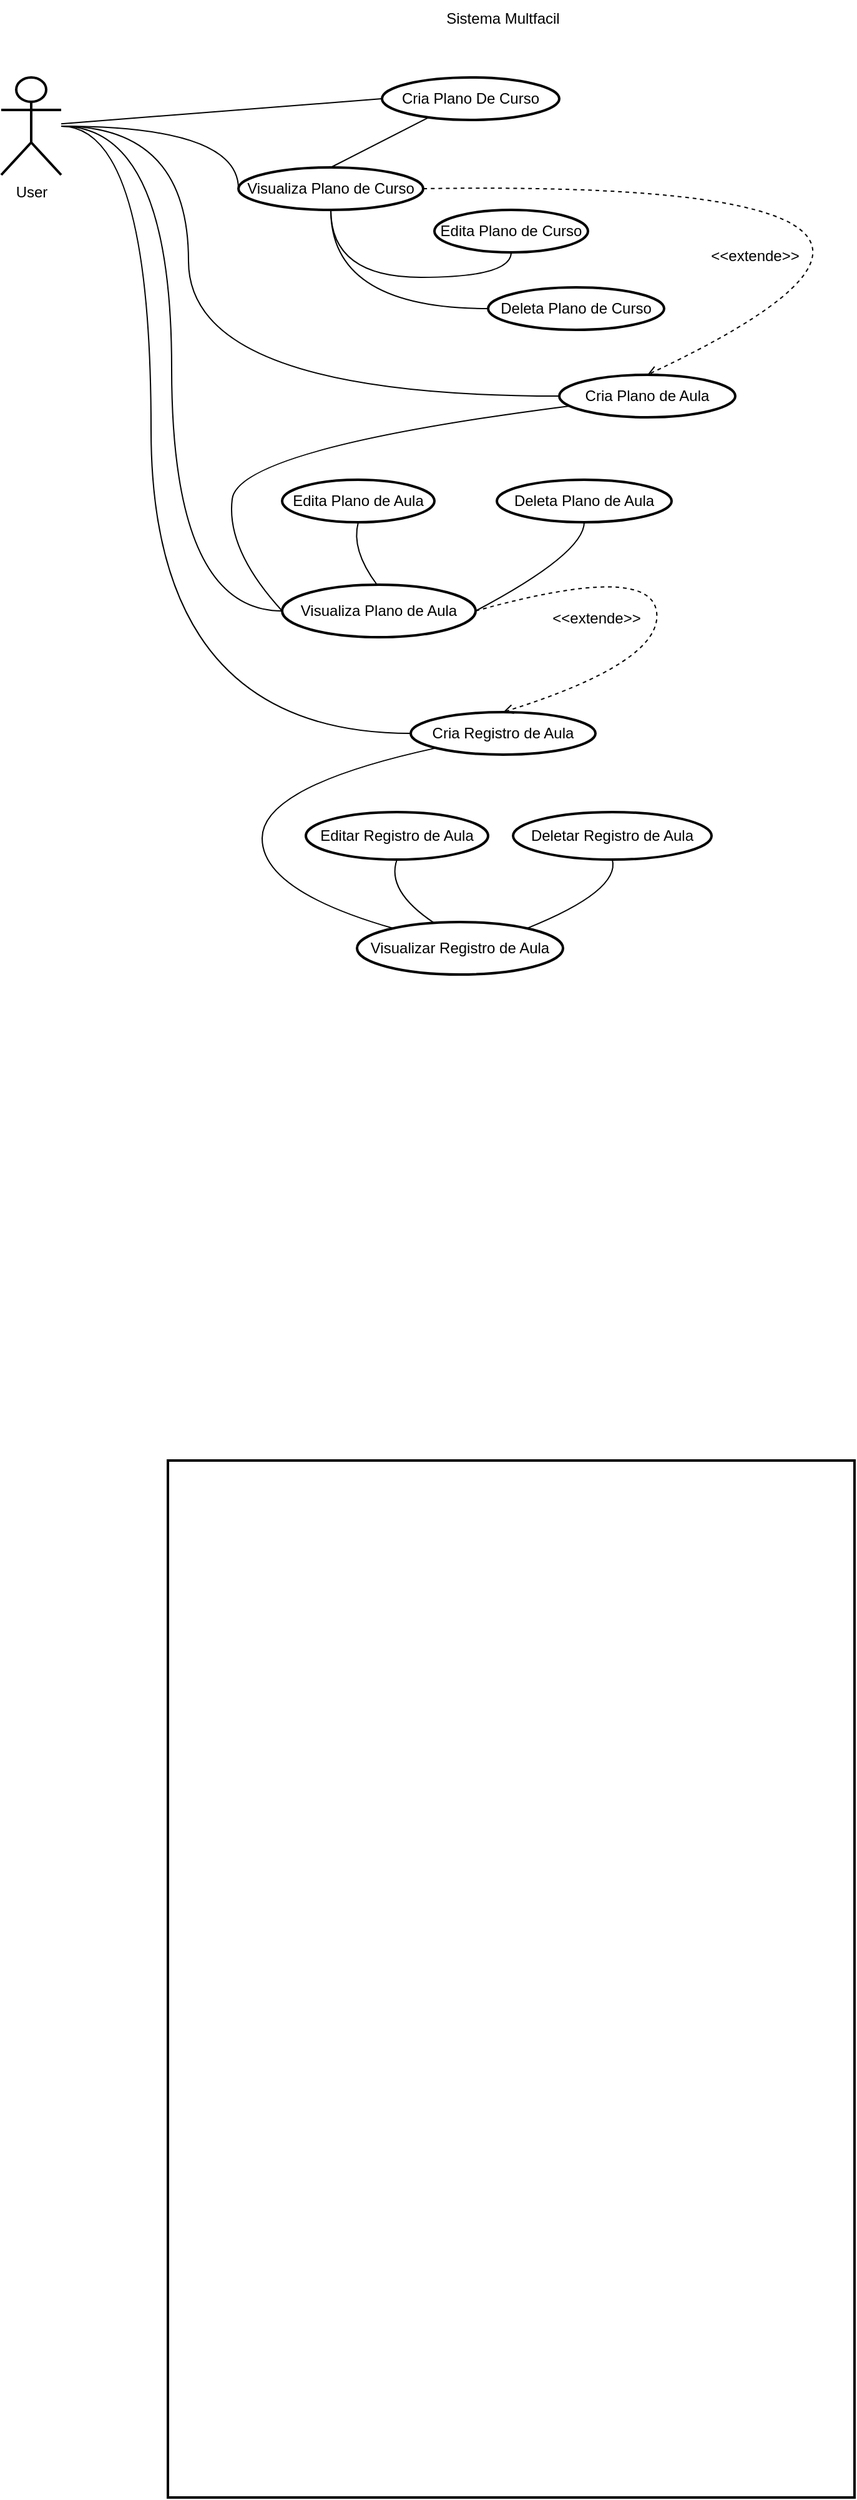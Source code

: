 <mxfile version="21.7.5" type="github">
  <diagram name="Página-1" id="dj67Tyl8nMNZxgGVUTct">
    <mxGraphModel dx="1600" dy="1292" grid="1" gridSize="10" guides="1" tooltips="1" connect="1" arrows="1" fold="1" page="1" pageScale="1" pageWidth="827" pageHeight="1169" math="0" shadow="0">
      <root>
        <mxCell id="0" />
        <mxCell id="1" parent="0" />
        <mxCell id="XcEX1Lqbg32o6JKE20Jy-45" value="" style="rounded=0;whiteSpace=wrap;html=1;strokeColor=default;strokeWidth=2;fontFamily=Helvetica;fontSize=12;fontColor=default;fillColor=none;" vertex="1" parent="1">
          <mxGeometry x="-86.5" y="1169" width="550" height="830" as="geometry" />
        </mxCell>
        <mxCell id="XcEX1Lqbg32o6JKE20Jy-30" style="edgeStyle=orthogonalEdgeStyle;rounded=0;orthogonalLoop=1;jettySize=auto;html=1;entryX=0;entryY=0.5;entryDx=0;entryDy=0;curved=1;endArrow=none;endFill=0;" edge="1" parent="1" source="2" target="7">
          <mxGeometry relative="1" as="geometry">
            <Array as="points">
              <mxPoint x="-70" y="101" />
              <mxPoint x="-70" y="317" />
            </Array>
          </mxGeometry>
        </mxCell>
        <mxCell id="XcEX1Lqbg32o6JKE20Jy-41" style="edgeStyle=orthogonalEdgeStyle;rounded=0;orthogonalLoop=1;jettySize=auto;html=1;entryX=0;entryY=0.5;entryDx=0;entryDy=0;fontFamily=Helvetica;fontSize=12;fontColor=default;curved=1;endArrow=none;endFill=0;" edge="1" parent="1" source="2" target="8">
          <mxGeometry relative="1" as="geometry" />
        </mxCell>
        <mxCell id="XcEX1Lqbg32o6JKE20Jy-42" style="edgeStyle=orthogonalEdgeStyle;rounded=0;orthogonalLoop=1;jettySize=auto;html=1;entryX=0;entryY=0.5;entryDx=0;entryDy=0;fontFamily=Helvetica;fontSize=12;fontColor=default;curved=1;endArrow=none;endFill=0;" edge="1" parent="1" source="2" target="11">
          <mxGeometry relative="1" as="geometry">
            <Array as="points">
              <mxPoint x="-100" y="101" />
              <mxPoint x="-100" y="587" />
            </Array>
          </mxGeometry>
        </mxCell>
        <mxCell id="XcEX1Lqbg32o6JKE20Jy-44" style="edgeStyle=orthogonalEdgeStyle;rounded=0;orthogonalLoop=1;jettySize=auto;html=1;entryX=0;entryY=0.5;entryDx=0;entryDy=0;fontFamily=Helvetica;fontSize=12;fontColor=default;curved=1;endArrow=none;endFill=0;" edge="1" parent="1" source="2" target="4">
          <mxGeometry relative="1" as="geometry">
            <Array as="points">
              <mxPoint x="-30" y="101" />
            </Array>
          </mxGeometry>
        </mxCell>
        <mxCell id="2" value="User" style="shape=umlActor;verticalLabelPosition=bottom;verticalAlign=top;html=1;outlineConnect=0;rounded=0;strokeColor=default;strokeWidth=2;fontFamily=Helvetica;fontSize=12;fontColor=default;fillColor=default;" parent="1" vertex="1">
          <mxGeometry x="-220" y="62" width="48" height="78" as="geometry" />
        </mxCell>
        <mxCell id="3" value="Cria Plano De Curso" style="ellipse;whiteSpace=wrap;html=1;rounded=0;strokeColor=default;strokeWidth=2;fontFamily=Helvetica;fontSize=12;fontColor=default;fillColor=default;" parent="1" vertex="1">
          <mxGeometry x="85" y="62" width="142" height="34" as="geometry" />
        </mxCell>
        <mxCell id="XcEX1Lqbg32o6JKE20Jy-39" style="edgeStyle=orthogonalEdgeStyle;rounded=0;orthogonalLoop=1;jettySize=auto;html=1;entryX=0.5;entryY=1;entryDx=0;entryDy=0;fontFamily=Helvetica;fontSize=12;fontColor=default;exitX=0.5;exitY=1;exitDx=0;exitDy=0;curved=1;endArrow=none;endFill=0;" edge="1" parent="1" source="4" target="5">
          <mxGeometry relative="1" as="geometry" />
        </mxCell>
        <mxCell id="XcEX1Lqbg32o6JKE20Jy-40" style="edgeStyle=orthogonalEdgeStyle;rounded=0;orthogonalLoop=1;jettySize=auto;html=1;entryX=0;entryY=0.5;entryDx=0;entryDy=0;fontFamily=Helvetica;fontSize=12;fontColor=default;exitX=0.5;exitY=1;exitDx=0;exitDy=0;curved=1;endArrow=none;endFill=0;" edge="1" parent="1" source="4" target="6">
          <mxGeometry relative="1" as="geometry" />
        </mxCell>
        <mxCell id="4" value="Visualiza Plano de Curso" style="ellipse;whiteSpace=wrap;html=1;rounded=0;strokeColor=default;strokeWidth=2;fontFamily=Helvetica;fontSize=12;fontColor=default;fillColor=default;" parent="1" vertex="1">
          <mxGeometry x="-30" y="134" width="148" height="34" as="geometry" />
        </mxCell>
        <mxCell id="5" value="Edita Plano de Curso" style="ellipse;whiteSpace=wrap;html=1;rounded=0;strokeColor=default;strokeWidth=2;fontFamily=Helvetica;fontSize=12;fontColor=default;fillColor=default;" parent="1" vertex="1">
          <mxGeometry x="127" y="168" width="123" height="34" as="geometry" />
        </mxCell>
        <mxCell id="6" value="Deleta Plano de Curso" style="ellipse;whiteSpace=wrap;html=1;rounded=0;strokeColor=default;strokeWidth=2;fontFamily=Helvetica;fontSize=12;fontColor=default;fillColor=default;" parent="1" vertex="1">
          <mxGeometry x="170" y="230" width="141" height="34" as="geometry" />
        </mxCell>
        <mxCell id="7" value="Cria Plano de Aula" style="ellipse;whiteSpace=wrap;html=1;rounded=0;strokeColor=default;strokeWidth=2;fontFamily=Helvetica;fontSize=12;fontColor=default;fillColor=default;" parent="1" vertex="1">
          <mxGeometry x="227" y="300" width="141" height="34" as="geometry" />
        </mxCell>
        <mxCell id="8" value="Visualiza Plano de Aula" style="ellipse;whiteSpace=wrap;html=1;rounded=0;strokeColor=default;strokeWidth=2;fontFamily=Helvetica;fontSize=12;fontColor=default;fillColor=default;" parent="1" vertex="1">
          <mxGeometry x="5" y="468" width="155" height="42" as="geometry" />
        </mxCell>
        <mxCell id="9" value="Edita Plano de Aula" style="ellipse;whiteSpace=wrap;html=1;rounded=0;strokeColor=default;strokeWidth=2;fontFamily=Helvetica;fontSize=12;fontColor=default;fillColor=default;" parent="1" vertex="1">
          <mxGeometry x="5" y="384" width="122" height="34" as="geometry" />
        </mxCell>
        <mxCell id="10" value="Deleta Plano de Aula" style="ellipse;whiteSpace=wrap;html=1;rounded=0;strokeColor=default;strokeWidth=2;fontFamily=Helvetica;fontSize=12;fontColor=default;fillColor=default;" parent="1" vertex="1">
          <mxGeometry x="177" y="384" width="140" height="34" as="geometry" />
        </mxCell>
        <mxCell id="11" value="Cria Registro de Aula" style="ellipse;whiteSpace=wrap;html=1;rounded=0;strokeColor=default;strokeWidth=2;fontFamily=Helvetica;fontSize=12;fontColor=default;fillColor=default;" parent="1" vertex="1">
          <mxGeometry x="108" y="570" width="148" height="34" as="geometry" />
        </mxCell>
        <mxCell id="12" value="Visualizar Registro de Aula" style="ellipse;whiteSpace=wrap;html=1;rounded=0;strokeColor=default;strokeWidth=2;fontFamily=Helvetica;fontSize=12;fontColor=default;fillColor=default;" parent="1" vertex="1">
          <mxGeometry x="65" y="738" width="165" height="42" as="geometry" />
        </mxCell>
        <mxCell id="13" value="Editar Registro de Aula" style="ellipse;whiteSpace=wrap;html=1;rounded=0;strokeColor=default;strokeWidth=2;fontFamily=Helvetica;fontSize=12;fontColor=default;fillColor=default;" parent="1" vertex="1">
          <mxGeometry x="24" y="650" width="146" height="38" as="geometry" />
        </mxCell>
        <mxCell id="14" value="Deletar Registro de Aula" style="ellipse;whiteSpace=wrap;html=1;rounded=0;strokeColor=default;strokeWidth=2;fontFamily=Helvetica;fontSize=12;fontColor=default;fillColor=default;" parent="1" vertex="1">
          <mxGeometry x="190" y="650" width="159" height="38" as="geometry" />
        </mxCell>
        <mxCell id="15" value="" style="curved=1;startArrow=none;endArrow=none;entryX=0;entryY=0.5;entryDx=0;entryDy=0;endFill=0;" parent="1" source="2" target="3" edge="1">
          <mxGeometry relative="1" as="geometry">
            <Array as="points" />
            <mxPoint x="-160" y="100" as="sourcePoint" />
          </mxGeometry>
        </mxCell>
        <mxCell id="16" value="" style="curved=1;startArrow=none;endArrow=none;exitX=0.23;exitY=1;entryX=0.498;entryY=0;endFill=0;" parent="1" source="3" target="4" edge="1">
          <mxGeometry relative="1" as="geometry">
            <Array as="points" />
          </mxGeometry>
        </mxCell>
        <mxCell id="19" value="" style="curved=1;startArrow=none;endArrow=open;exitX=1;exitY=0.5;entryX=0.499;entryY=0;endFill=0;dashed=1;exitDx=0;exitDy=0;" parent="1" source="4" target="7" edge="1">
          <mxGeometry relative="1" as="geometry">
            <Array as="points">
              <mxPoint x="632" y="143" />
            </Array>
          </mxGeometry>
        </mxCell>
        <mxCell id="20" value="" style="curved=1;startArrow=none;endArrow=none;exitX=-0.002;exitY=0.766;entryX=0;entryY=0.5;endFill=0;entryDx=0;entryDy=0;" parent="1" source="7" target="8" edge="1">
          <mxGeometry relative="1" as="geometry">
            <Array as="points">
              <mxPoint x="-30" y="359" />
              <mxPoint x="-40" y="440" />
            </Array>
          </mxGeometry>
        </mxCell>
        <mxCell id="23" value="" style="curved=1;startArrow=none;endArrow=none;exitX=0.499;exitY=1;entryX=0.49;entryY=0;endFill=0;" parent="1" source="9" target="8" edge="1">
          <mxGeometry relative="1" as="geometry">
            <Array as="points">
              <mxPoint x="60" y="440" />
            </Array>
          </mxGeometry>
        </mxCell>
        <mxCell id="24" value="" style="curved=1;startArrow=none;endArrow=none;exitX=0.499;exitY=1;entryX=1;entryY=0.5;endFill=0;entryDx=0;entryDy=0;" parent="1" source="10" target="8" edge="1">
          <mxGeometry relative="1" as="geometry">
            <Array as="points">
              <mxPoint x="247" y="443" />
            </Array>
          </mxGeometry>
        </mxCell>
        <mxCell id="25" value="" style="curved=1;startArrow=none;endArrow=open;exitX=1;exitY=0.5;entryX=0.501;entryY=0;endFill=0;dashed=1;exitDx=0;exitDy=0;" parent="1" source="8" target="11" edge="1">
          <mxGeometry relative="1" as="geometry">
            <Array as="points">
              <mxPoint x="300" y="450" />
              <mxPoint x="310" y="530" />
            </Array>
          </mxGeometry>
        </mxCell>
        <mxCell id="26" value="" style="curved=1;startArrow=none;endArrow=none;exitX=0.001;exitY=0.973;entryX=0.071;entryY=0;endFill=0;" parent="1" source="11" target="12" edge="1">
          <mxGeometry relative="1" as="geometry">
            <Array as="points">
              <mxPoint x="-11" y="629" />
              <mxPoint x="-11" y="713" />
            </Array>
          </mxGeometry>
        </mxCell>
        <mxCell id="29" value="" style="curved=1;startArrow=none;endArrow=none;exitX=0.503;exitY=1;entryX=0.368;entryY=0;endFill=0;" parent="1" source="13" target="12" edge="1">
          <mxGeometry relative="1" as="geometry">
            <Array as="points">
              <mxPoint x="88" y="713" />
            </Array>
          </mxGeometry>
        </mxCell>
        <mxCell id="30" value="" style="curved=1;startArrow=none;endArrow=none;exitX=0.502;exitY=1;entryX=0.93;entryY=0;endFill=0;" parent="1" source="14" target="12" edge="1">
          <mxGeometry relative="1" as="geometry">
            <Array as="points">
              <mxPoint x="276" y="713" />
            </Array>
          </mxGeometry>
        </mxCell>
        <mxCell id="XcEX1Lqbg32o6JKE20Jy-35" value="&amp;lt;&amp;lt;extende&amp;gt;&amp;gt;" style="text;html=1;strokeColor=none;fillColor=none;align=center;verticalAlign=middle;whiteSpace=wrap;rounded=0;fontSize=12;fontFamily=Helvetica;fontColor=default;" vertex="1" parent="1">
          <mxGeometry x="354" y="190" width="60" height="30" as="geometry" />
        </mxCell>
        <mxCell id="XcEX1Lqbg32o6JKE20Jy-37" value="&amp;lt;&amp;lt;extende&amp;gt;&amp;gt;" style="text;html=1;strokeColor=none;fillColor=none;align=center;verticalAlign=middle;whiteSpace=wrap;rounded=0;fontSize=12;fontFamily=Helvetica;fontColor=default;" vertex="1" parent="1">
          <mxGeometry x="227" y="480" width="60" height="30" as="geometry" />
        </mxCell>
        <mxCell id="XcEX1Lqbg32o6JKE20Jy-47" value="Sistema Multfacil" style="text;html=1;strokeColor=none;fillColor=none;align=center;verticalAlign=middle;whiteSpace=wrap;rounded=0;fontSize=12;fontFamily=Helvetica;fontColor=default;" vertex="1" parent="1">
          <mxGeometry x="118" width="128" height="30" as="geometry" />
        </mxCell>
      </root>
    </mxGraphModel>
  </diagram>
</mxfile>
